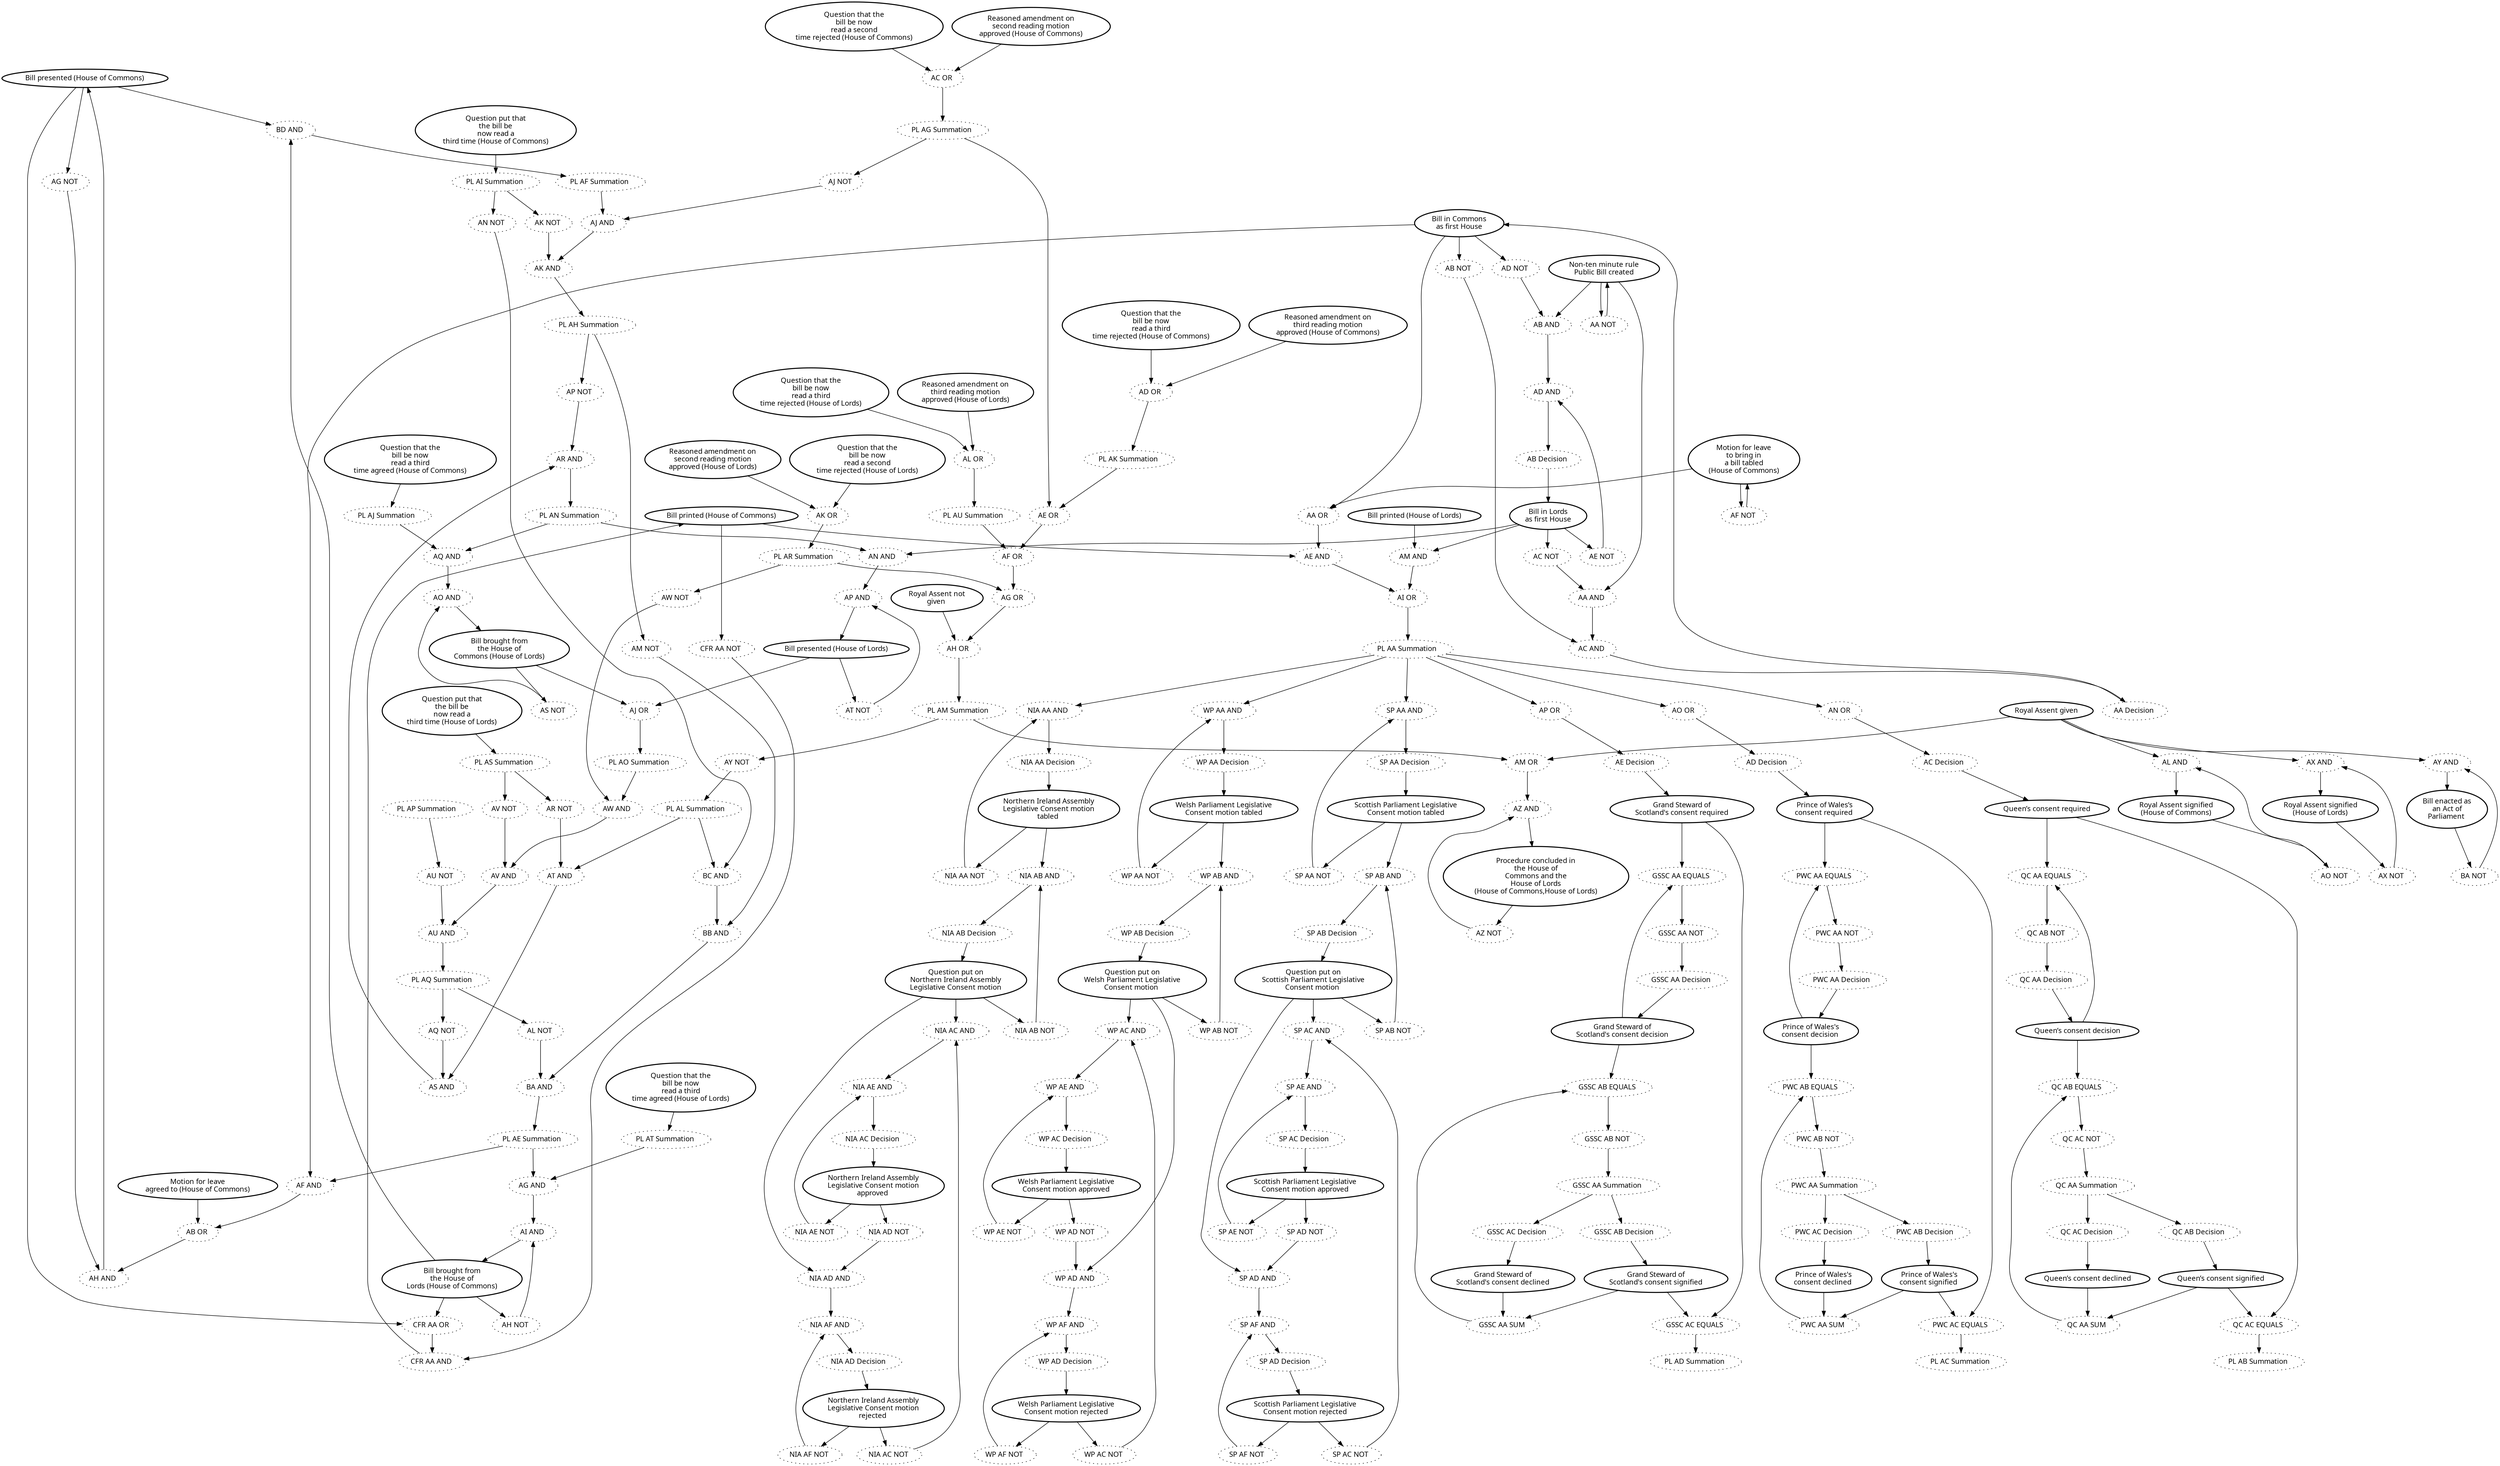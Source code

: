 digraph{graph[fontname="calibri"];node[fontname="calibri"];edge[fontname="calibri"];edge [style=solid, color=black];"1172"->"1173"[label=""];edge[style=solid, color=black];edge [style=solid, color=black];"1173"->"1185"[label=""];edge[style=solid, color=black];edge [style=solid, color=black];"1185"->"1189"[label=""];edge[style=solid, color=black];edge [style=solid, color=black];"1189"->"1179"[label=""];edge[style=solid, color=black];edge [style=solid, color=black];"1179"->"1173"[label=""];edge[style=solid, color=black];edge [style=solid, color=black];"1189"->"1174"[label=""];edge[style=solid, color=black];edge [style=solid, color=black];"1174"->"1186"[label=""];edge[style=solid, color=black];edge [style=solid, color=black];"1186"->"1190"[label=""];edge[style=solid, color=black];edge [style=solid, color=black];"1190"->"1180"[label=""];edge[style=solid, color=black];edge [style=solid, color=black];"1180"->"1174"[label=""];edge[style=solid, color=black];edge [style=solid, color=black];"1190"->"1175"[label=""];edge[style=solid, color=black];edge [style=solid, color=black];"1175"->"1177"[label=""];edge[style=solid, color=black];edge [style=solid, color=black];"1177"->"1187"[label=""];edge[style=solid, color=black];edge [style=solid, color=black];"1187"->"1191"[label=""];edge[style=solid, color=black];edge [style=solid, color=black];"1191"->"1183"[label=""];edge[style=solid, color=black];edge [style=solid, color=black];"1183"->"1177"[label=""];edge[style=solid, color=black];edge [style=solid, color=black];"1191"->"1182"[label=""];edge[style=solid, color=black];edge [style=solid, color=black];"1182"->"1176"[label=""];edge[style=solid, color=black];edge [style=solid, color=black];"1190"->"1176"[label=""];edge[style=solid, color=black];edge [style=solid, color=black];"1176"->"1178"[label=""];edge[style=solid, color=black];edge [style=solid, color=black];"1178"->"1188"[label=""];edge[style=solid, color=black];edge [style=solid, color=black];"1188"->"1192"[label=""];edge[style=solid, color=black];edge [style=solid, color=black];"1192"->"1184"[label=""];edge[style=solid, color=black];edge [style=solid, color=black];"1184"->"1178"[label=""];edge[style=solid, color=black];edge [style=solid, color=black];"1192"->"1181"[label=""];edge[style=solid, color=black];edge [style=solid, color=black];"1181"->"1175"[label=""];edge[style=solid, color=black];edge [style=solid, color=black];"1172"->"1207"[label=""];edge[style=solid, color=black];edge [style=solid, color=black];"1207"->"1197"[label=""];edge[style=solid, color=black];edge [style=solid, color=black];"1197"->"1193"[label=""];edge[style=solid, color=black];edge [style=solid, color=black];"1193"->"1201"[label=""];edge[style=solid, color=black];edge [style=solid, color=black];"1201"->"1207"[label=""];edge[style=solid, color=black];edge [style=solid, color=black];"1193"->"1208"[label=""];edge[style=solid, color=black];edge [style=solid, color=black];"1208"->"1198"[label=""];edge[style=solid, color=black];edge [style=solid, color=black];"1198"->"1194"[label=""];edge[style=solid, color=black];edge [style=solid, color=black];"1194"->"1202"[label=""];edge[style=solid, color=black];edge [style=solid, color=black];"1202"->"1208"[label=""];edge[style=solid, color=black];edge [style=solid, color=black];"1194"->"1209"[label=""];edge[style=solid, color=black];edge [style=solid, color=black];"1209"->"1211"[label=""];edge[style=solid, color=black];edge [style=solid, color=black];"1211"->"1199"[label=""];edge[style=solid, color=black];edge [style=solid, color=black];"1199"->"1195"[label=""];edge[style=solid, color=black];edge [style=solid, color=black];"1195"->"1205"[label=""];edge[style=solid, color=black];edge [style=solid, color=black];"1205"->"1211"[label=""];edge[style=solid, color=black];edge [style=solid, color=black];"1195"->"1204"[label=""];edge[style=solid, color=black];edge [style=solid, color=black];"1204"->"1210"[label=""];edge[style=solid, color=black];edge [style=solid, color=black];"1194"->"1210"[label=""];edge[style=solid, color=black];edge [style=solid, color=black];"1210"->"1212"[label=""];edge[style=solid, color=black];edge [style=solid, color=black];"1212"->"1200"[label=""];edge[style=solid, color=black];edge [style=solid, color=black];"1200"->"1196"[label=""];edge[style=solid, color=black];edge [style=solid, color=black];"1196"->"1206"[label=""];edge[style=solid, color=black];edge [style=solid, color=black];"1206"->"1212"[label=""];edge[style=solid, color=black];edge [style=solid, color=black];"1196"->"1203"[label=""];edge[style=solid, color=black];edge [style=solid, color=black];"1203"->"1209"[label=""];edge[style=solid, color=black];edge [style=solid, color=black];"1172"->"1217"[label=""];edge[style=solid, color=black];edge [style=solid, color=black];"1229"->"1213"[label=""];edge[style=solid, color=black];edge [style=solid, color=black];"1213"->"1223"[label=""];edge[style=solid, color=black];edge [style=solid, color=black];"1223"->"1217"[label=""];edge[style=solid, color=black];edge [style=solid, color=black];"1213"->"1218"[label=""];edge[style=solid, color=black];edge [style=solid, color=black];"1218"->"1230"[label=""];edge[style=solid, color=black];edge [style=solid, color=black];"1230"->"1214"[label=""];edge[style=solid, color=black];edge [style=solid, color=black];"1214"->"1224"[label=""];edge[style=solid, color=black];edge [style=solid, color=black];"1224"->"1218"[label=""];edge[style=solid, color=black];edge [style=solid, color=black];"1214"->"1219"[label=""];edge[style=solid, color=black];edge [style=solid, color=black];"1219"->"1221"[label=""];edge[style=solid, color=black];edge [style=solid, color=black];"1221"->"1231"[label=""];edge[style=solid, color=black];edge [style=solid, color=black];"1231"->"1215"[label=""];edge[style=solid, color=black];edge [style=solid, color=black];"1215"->"1227"[label=""];edge[style=solid, color=black];edge [style=solid, color=black];"1227"->"1221"[label=""];edge[style=solid, color=black];edge [style=solid, color=black];"1215"->"1226"[label=""];edge[style=solid, color=black];edge [style=solid, color=black];"1226"->"1220"[label=""];edge[style=solid, color=black];edge [style=solid, color=black];"1214"->"1220"[label=""];edge[style=solid, color=black];edge [style=solid, color=black];"1220"->"1222"[label=""];edge[style=solid, color=black];edge [style=solid, color=black];"1222"->"1232"[label=""];edge[style=solid, color=black];edge [style=solid, color=black];"1232"->"1216"[label=""];edge[style=solid, color=black];edge [style=solid, color=black];"1216"->"1228"[label=""];edge[style=solid, color=black];edge [style=solid, color=black];"1228"->"1222"[label=""];edge[style=solid, color=black];edge [style=solid, color=black];"1216"->"1225"[label=""];edge[style=solid, color=black];edge [style=solid, color=black];"1225"->"1219"[label=""];edge[style=solid, color=black];edge [style=solid, color=black];"1217"->"1229"[label=""];edge[style=solid, color=black];edge [style=solid, color=black];"1233"->"1245"[label=""];edge[style=solid, color=black];edge [style=solid, color=black];"1234"->"1245"[label=""];edge[style=solid, color=black];edge [style=solid, color=black];"1245"->"1248"[label=""];edge[style=solid, color=black];edge [style=solid, color=black];"1248"->"1239"[label=""];edge[style=solid, color=black];edge [style=solid, color=black];"1239"->"1234"[label=""];edge[style=solid, color=black];edge [style=solid, color=black];"1234"->"1246"[label=""];edge[style=solid, color=black];edge [style=solid, color=black];"1246"->"1249"[label=""];edge[style=solid, color=black];edge [style=solid, color=black];"1249"->"1237"[label=""];edge[style=solid, color=black];edge [style=solid, color=black];"1237"->"1240"[label=""];edge[style=solid, color=black];edge [style=solid, color=black];"1237"->"1241"[label=""];edge[style=solid, color=black];edge [style=solid, color=black];"1241"->"1236"[label=""];edge[style=solid, color=black];edge [style=solid, color=black];"1236"->"1244"[label=""];edge[style=solid, color=black];edge [style=solid, color=black];"1240"->"1235"[label=""];edge[style=solid, color=black];edge [style=solid, color=black];"1235"->"1244"[label=""];edge[style=solid, color=black];edge [style=solid, color=black];"1244"->"1246"[label=""];edge[style=solid, color=black];edge [style=solid, color=black];"1233"->"1250"[label=""];edge[style=solid, color=black];edge [style=solid, color=black];"1235"->"1250"[label=""];edge[style=solid, color=black];edge [style=solid, color=black];"1250"->"1238"[label=""];edge[style=solid, color=black];edge [style=solid, color=black];"1262"->"1257"[label=""];edge[style=solid, color=black];edge [style=solid, color=black];"1257"->"1251"[label=""];edge[style=solid, color=black];edge [style=solid, color=black];"1251"->"1253"[label=""];edge[style=solid, color=black];edge [style=solid, color=black];"1253"->"1263"[label=""];edge[style=solid, color=black];edge [style=solid, color=black];"1263"->"1257"[label=""];edge[style=solid, color=black];edge [style=solid, color=black];"1263"->"1258"[label=""];edge[style=solid, color=black];edge [style=solid, color=black];"1258"->"1252"[label=""];edge[style=solid, color=black];edge [style=solid, color=black];"1252"->"1260"[label=""];edge[style=solid, color=black];edge [style=solid, color=black];"1260"->"1254"[label=""];edge[style=solid, color=black];edge [style=solid, color=black];"1260"->"1255"[label=""];edge[style=solid, color=black];edge [style=solid, color=black];"1255"->"1265"[label=""];edge[style=solid, color=black];edge [style=solid, color=black];"1265"->"1256"[label=""];edge[style=solid, color=black];edge [style=solid, color=black];"1256"->"1258"[label=""];edge[style=solid, color=black];edge [style=solid, color=black];"1254"->"1264"[label=""];edge[style=solid, color=black];edge [style=solid, color=black];"1264"->"1256"[label=""];edge[style=solid, color=black];edge [style=solid, color=black];"1262"->"1259"[label=""];edge[style=solid, color=black];edge [style=solid, color=black];"1264"->"1259"[label=""];edge[style=solid, color=black];edge [style=solid, color=black];"1259"->"1261"[label=""];edge[style=solid, color=black];edge [style=solid, color=black];"1277"->"1272"[label=""];edge[style=solid, color=black];edge [style=solid, color=black];"1272"->"1266"[label=""];edge[style=solid, color=black];edge [style=solid, color=black];"1266"->"1268"[label=""];edge[style=solid, color=black];edge [style=solid, color=black];"1268"->"1278"[label=""];edge[style=solid, color=black];edge [style=solid, color=black];"1278"->"1272"[label=""];edge[style=solid, color=black];edge [style=solid, color=black];"1278"->"1273"[label=""];edge[style=solid, color=black];edge [style=solid, color=black];"1273"->"1267"[label=""];edge[style=solid, color=black];edge [style=solid, color=black];"1267"->"1275"[label=""];edge[style=solid, color=black];edge [style=solid, color=black];"1275"->"1269"[label=""];edge[style=solid, color=black];edge [style=solid, color=black];"1275"->"1270"[label=""];edge[style=solid, color=black];edge [style=solid, color=black];"1270"->"1280"[label=""];edge[style=solid, color=black];edge [style=solid, color=black];"1280"->"1271"[label=""];edge[style=solid, color=black];edge [style=solid, color=black];"1271"->"1273"[label=""];edge[style=solid, color=black];edge [style=solid, color=black];"1269"->"1279"[label=""];edge[style=solid, color=black];edge [style=solid, color=black];"1279"->"1271"[label=""];edge[style=solid, color=black];edge [style=solid, color=black];"1277"->"1274"[label=""];edge[style=solid, color=black];edge [style=solid, color=black];"1279"->"1274"[label=""];edge[style=solid, color=black];edge [style=solid, color=black];"1274"->"1276"[label=""];edge[style=solid, color=black];edge [style=solid, color=black];"1352"->"1351"[label=""];edge[style=solid, color=black];edge [style=solid, color=black];"1353"->"1351"[label=""];edge[style=solid, color=black];edge [style=solid, color=black];"1351"->"1350"[label=""];edge[style=solid, color=black];edge [style=solid, color=black];"1350"->"1354"[label=""];edge[style=solid, color=black];edge [style=solid, color=black];"1354"->"1349"[label=""];edge[style=solid, color=black];edge [style=solid, color=black];"1349"->"1350"[label=""];edge[style=solid, color=black];edge [style=solid, color=black];"542"->"1355"[label=""];edge[style=solid, color=black];edge [style=solid, color=black];"1355"->"542"[label=""];edge[style=solid, color=black];edge [style=solid, color=black];"1355"->"538"[label=""];edge[style=solid, color=black];edge [style=solid, color=black];"1355"->"540"[label=""];edge[style=solid, color=black];edge [style=solid, color=black];"538"->"283"[label=""];edge[style=solid, color=black];edge [style=solid, color=black];"283"->"281"[label=""];edge[style=solid, color=black];edge [style=solid, color=black];"281"->"1356"[label=""];edge[style=solid, color=black];edge [style=solid, color=black];"1356"->"539"[label=""];edge[style=solid, color=black];edge [style=solid, color=black];"539"->"283"[label=""];edge[style=solid, color=black];edge [style=solid, color=black];"1356"->"284"[label=""];edge[style=solid, color=black];edge [style=solid, color=black];"284"->"540"[label=""];edge[style=solid, color=black];edge [style=solid, color=black];"540"->"287"[label=""];edge[style=solid, color=black];edge [style=solid, color=black];"287"->"293"[label=""];edge[style=solid, color=black];edge [style=solid, color=black];"293"->"1357"[label=""];edge[style=solid, color=black];edge [style=solid, color=black];"1357"->"289"[label=""];edge[style=solid, color=black];edge [style=solid, color=black];"289"->"287"[label=""];edge[style=solid, color=black];edge [style=solid, color=black];"1357"->"282"[label=""];edge[style=solid, color=black];edge [style=solid, color=black];"282"->"538"[label=""];edge[style=solid, color=black];edge [style=solid, color=black];"1356"->"296"[label=""];edge[style=solid, color=black];edge [style=solid, color=black];"1356"->"285"[label=""];edge[style=solid, color=black];edge [style=solid, color=black];"1358"->"292"[label=""];edge[style=solid, color=black];edge [style=solid, color=black];"292"->"1358"[label=""];edge[style=solid, color=black];edge [style=solid, color=black];"1358"->"285"[label=""];edge[style=solid, color=black];edge [style=solid, color=black];"285"->"288"[label=""];edge[style=solid, color=black];edge [style=solid, color=black];"1354"->"288"[label=""];edge[style=solid, color=black];edge [style=solid, color=black];"288"->"312"[label=""];edge[style=solid, color=black];edge [style=solid, color=black];"1357"->"326"[label=""];edge[style=solid, color=black];edge [style=solid, color=black];"1357"->"323"[label=""];edge[style=solid, color=black];edge [style=solid, color=black];"323"->"312"[label=""];edge[style=solid, color=black];edge [style=solid, color=black];"312"->"1172"[label=""];edge[style=solid, color=black];edge [style=solid, color=black];"1172"->"419"[label=""];edge[style=solid, color=black];edge [style=solid, color=black];"1172"->"418"[label=""];edge[style=solid, color=black];edge [style=solid, color=black];"1172"->"417"[label=""];edge[style=solid, color=black];edge [style=solid, color=black];"417"->"294"[label=""];edge[style=solid, color=black];edge [style=solid, color=black];"294"->"1233"[label=""];edge[style=solid, color=black];edge [style=solid, color=black];"418"->"298"[label=""];edge[style=solid, color=black];edge [style=solid, color=black];"298"->"1262"[label=""];edge[style=solid, color=black];edge [style=solid, color=black];"419"->"309"[label=""];edge[style=solid, color=black];edge [style=solid, color=black];"309"->"1277"[label=""];edge[style=solid, color=black];edge [style=solid, color=black];"1359"->"286"[label=""];edge[style=solid, color=black];edge [style=solid, color=black];"1364"->"291"[label=""];edge[style=solid, color=black];edge [style=solid, color=black];"1365"->"291"[label=""];edge[style=solid, color=black];edge [style=solid, color=black];"291"->"1338"[label=""];edge[style=solid, color=black];edge [style=solid, color=black];"1338"->"295"[label=""];edge[style=solid, color=black];edge [style=solid, color=black];"1363"->"1337"[label=""];edge[style=solid, color=black];edge [style=solid, color=black];"1337"->"329"[label=""];edge[style=solid, color=black];edge [style=solid, color=black];"1362"->"1336"[label=""];edge[style=solid, color=black];edge [style=solid, color=black];"1336"->"311"[label=""];edge[style=solid, color=black];edge [style=solid, color=black];"1336"->"325"[label=""];edge[style=solid, color=black];edge [style=solid, color=black];"325"->"341"[label=""];edge[style=solid, color=black];edge [style=solid, color=black];"1339"->"341"[label=""];edge[style=solid, color=black];edge [style=solid, color=black];"341"->"340"[label=""];edge[style=solid, color=black];edge [style=solid, color=black];"1360"->"290"[label=""];edge[style=solid, color=black];edge [style=solid, color=black];"1361"->"290"[label=""];edge[style=solid, color=black];edge [style=solid, color=black];"290"->"1334"[label=""];edge[style=solid, color=black];edge [style=solid, color=black];"1334"->"295"[label=""];edge[style=solid, color=black];edge [style=solid, color=black];"1334"->"308"[label=""];edge[style=solid, color=black];edge [style=solid, color=black];"308"->"310"[label=""];edge[style=solid, color=black];edge [style=solid, color=black];"1333"->"310"[label=""];edge[style=solid, color=black];edge [style=solid, color=black];"310"->"314"[label=""];edge[style=solid, color=black];edge [style=solid, color=black];"311"->"314"[label=""];edge[style=solid, color=black];edge [style=solid, color=black];"314"->"1335"[label=""];edge[style=solid, color=black];edge [style=solid, color=black];"1335"->"319"[label=""];edge[style=solid, color=black];edge [style=solid, color=black];"1335"->"405"[label=""];edge[style=solid, color=black];edge [style=solid, color=black];"1374"->"1346"[label=""];edge[style=solid, color=black];edge [style=solid, color=black];"1371"->"1347"[label=""];edge[style=solid, color=black];edge [style=solid, color=black];"1372"->"318"[label=""];edge[style=solid, color=black];edge [style=solid, color=black];"1373"->"318"[label=""];edge[style=solid, color=black];edge [style=solid, color=black];"318"->"1348"[label=""];edge[style=solid, color=black];edge [style=solid, color=black];"1348"->"302"[label=""];edge[style=solid, color=black];edge [style=solid, color=black];"1347"->"300"[label=""];edge[style=solid, color=black];edge [style=solid, color=black];"1346"->"407"[label=""];edge[style=solid, color=black];edge [style=solid, color=black];"1346"->"411"[label=""];edge[style=solid, color=black];edge [style=solid, color=black];"1375"->"317"[label=""];edge[style=solid, color=black];edge [style=solid, color=black];"1376"->"317"[label=""];edge[style=solid, color=black];edge [style=solid, color=black];"317"->"1345"[label=""];edge[style=solid, color=black];edge [style=solid, color=black];"1345"->"303"[label=""];edge[style=solid, color=black];edge [style=solid, color=black];"1345"->"412"[label=""];edge[style=solid, color=black];edge [style=solid, color=black];"412"->"335"[label=""];edge[style=solid, color=black];edge [style=solid, color=black];"411"->"334"[label=""];edge[style=solid, color=black];edge [style=solid, color=black];"1377"->"313"[label=""];edge[style=solid, color=black];edge [style=solid, color=black];"1378"->"313"[label=""];edge[style=solid, color=black];edge [style=solid, color=black];"313"->"1342"[label=""];edge[style=solid, color=black];edge [style=solid, color=black];"1342"->"335"[label=""];edge[style=solid, color=black];edge [style=solid, color=black];"335"->"334"[label=""];edge[style=solid, color=black];edge [style=solid, color=black];"334"->"333"[label=""];edge[style=solid, color=black];edge [style=solid, color=black];"1343"->"410"[label=""];edge[style=solid, color=black];edge [style=solid, color=black];"410"->"333"[label=""];edge[style=solid, color=black];edge [style=solid, color=black];"333"->"1344"[label=""];edge[style=solid, color=black];edge [style=solid, color=black];"1344"->"406"[label=""];edge[style=solid, color=black];edge [style=solid, color=black];"1344"->"316"[label=""];edge[style=solid, color=black];edge [style=solid, color=black];"319"->"340"[label=""];edge[style=solid, color=black];edge [style=solid, color=black];"340"->"339"[label=""];edge[style=solid, color=black];edge [style=solid, color=black];"316"->"339"[label=""];edge[style=solid, color=black];edge [style=solid, color=black];"339"->"1332"[label=""];edge[style=solid, color=black];edge [style=solid, color=black];"1332"->"296"[label=""];edge[style=solid, color=black];edge [style=solid, color=black];"1332"->"300"[label=""];edge[style=solid, color=black];edge [style=solid, color=black];"300"->"307"[label=""];edge[style=solid, color=black];edge [style=solid, color=black];"307"->"1353"[label=""];edge[style=solid, color=black];edge [style=solid, color=black];"1353"->"301"[label=""];edge[style=solid, color=black];edge [style=solid, color=black];"301"->"307"[label=""];edge[style=solid, color=black];edge [style=solid, color=black];"1353"->"343"[label=""];edge[style=solid, color=black];edge [style=solid, color=black];"296"->"286"[label=""];edge[style=solid, color=black];edge [style=solid, color=black];"286"->"305"[label=""];edge[style=solid, color=black];edge [style=solid, color=black];"305"->"1352"[label=""];edge[style=solid, color=black];edge [style=solid, color=black];"1352"->"297"[label=""];edge[style=solid, color=black];edge [style=solid, color=black];"297"->"305"[label=""];edge[style=solid, color=black];edge [style=solid, color=black];"1352"->"343"[label=""];edge[style=solid, color=black];edge [style=solid, color=black];"343"->"1333"[label=""];edge[style=solid, color=black];edge [style=solid, color=black];"1379"->"323"[label=""];edge[style=solid, color=black];edge [style=solid, color=black];"1341"->"326"[label=""];edge[style=solid, color=black];edge [style=solid, color=black];"326"->"299"[label=""];edge[style=solid, color=black];edge [style=solid, color=black];"299"->"1378"[label=""];edge[style=solid, color=black];edge [style=solid, color=black];"1378"->"409"[label=""];edge[style=solid, color=black];edge [style=solid, color=black];"409"->"299"[label=""];edge[style=solid, color=black];edge [style=solid, color=black];"1341"->"329"[label=""];edge[style=solid, color=black];edge [style=solid, color=black];"329"->"327"[label=""];edge[style=solid, color=black];edge [style=solid, color=black];"327"->"1377"[label=""];edge[style=solid, color=black];edge [style=solid, color=black];"1377"->"408"[label=""];edge[style=solid, color=black];edge [style=solid, color=black];"408"->"327"[label=""];edge[style=solid, color=black];edge [style=solid, color=black];"1340"->"322"[label=""];edge[style=solid, color=black];edge [style=solid, color=black];"1368"->"322"[label=""];edge[style=solid, color=black];edge [style=solid, color=black];"322"->"338"[label=""];edge[style=solid, color=black];edge [style=solid, color=black];"338"->"111"[label=""];edge[style=solid, color=black];edge [style=solid, color=black];"111"->"415"[label=""];edge[style=solid, color=black];edge [style=solid, color=black];"415"->"338"[label=""];edge[style=solid, color=black];edge [style=solid, color=black];"295"->"302"[label=""];edge[style=solid, color=black];edge [style=solid, color=black];"302"->"303"[label=""];edge[style=solid, color=black];edge [style=solid, color=black];"303"->"304"[label=""];edge[style=solid, color=black];edge [style=solid, color=black];"1367"->"304"[label=""];edge[style=solid, color=black];edge [style=solid, color=black];"304"->"1340"[label=""];edge[style=solid, color=black];edge [style=solid, color=black];"1340"->"414"[label=""];edge[style=solid, color=black];edge [style=solid, color=black];"414"->"1339"[label=""];edge[style=solid, color=black];edge [style=solid, color=black];"1339"->"332"[label=""];edge[style=solid, color=black];edge [style=solid, color=black];"407"->"332"[label=""];edge[style=solid, color=black];edge [style=solid, color=black];"332"->"331"[label=""];edge[style=solid, color=black];edge [style=solid, color=black];"406"->"331"[label=""];edge[style=solid, color=black];edge [style=solid, color=black];"331"->"330"[label=""];edge[style=solid, color=black];edge [style=solid, color=black];"405"->"330"[label=""];edge[style=solid, color=black];edge [style=solid, color=black];"330"->"1341"[label=""];edge[style=solid, color=black];edge [style=solid, color=black];"1368"->"315"[label=""];edge[style=solid, color=black];edge [style=solid, color=black];"315"->"1366"[label=""];edge[style=solid, color=black];edge [style=solid, color=black];"1366"->"328"[label=""];edge[style=solid, color=black];edge [style=solid, color=black];"328"->"315"[label=""];edge[style=solid, color=black];edge [style=solid, color=black];"336"->"1370"[label=""];edge[style=solid, color=black];edge [style=solid, color=black];"1370"->"413"[label=""];edge[style=solid, color=black];edge [style=solid, color=black];"413"->"336"[label=""];edge[style=solid, color=black];edge [style=solid, color=black];"1368"->"337"[label=""];edge[style=solid, color=black];edge [style=solid, color=black];"337"->"1369"[label=""];edge[style=solid, color=black];edge [style=solid, color=black];"1369"->"416"[label=""];edge[style=solid, color=black];edge [style=solid, color=black];"416"->"337"[label=""];edge[style=solid, color=black];edge [style=solid, color=black];"1368"->"336"[label=""];edge[style=solid, color=black];"1172" [label="PL AA Summation ", style=dotted];"1173" [label="NIA AA AND ", style=dotted];"1185" [label="NIA AA Decision ", style=dotted];"1189" [label="Northern Ireland Assembly\nLegislative Consent motion\ntabled ", style=bold];"1179" [label="NIA AA NOT ", style=dotted];"1174" [label="NIA AB AND ", style=dotted];"1186" [label="NIA AB Decision ", style=dotted];"1190" [label="Question put on\nNorthern Ireland Assembly\nLegislative Consent motion\n", style=bold];"1180" [label="NIA AB NOT ", style=dotted];"1175" [label="NIA AC AND ", style=dotted];"1177" [label="NIA AE AND ", style=dotted];"1187" [label="NIA AC Decision ", style=dotted];"1191" [label="Northern Ireland Assembly\nLegislative Consent motion\napproved ", style=bold];"1183" [label="NIA AE NOT ", style=dotted];"1182" [label="NIA AD NOT ", style=dotted];"1176" [label="NIA AD AND ", style=dotted];"1178" [label="NIA AF AND ", style=dotted];"1188" [label="NIA AD Decision ", style=dotted];"1192" [label="Northern Ireland Assembly\nLegislative Consent motion\nrejected ", style=bold];"1184" [label="NIA AF NOT ", style=dotted];"1181" [label="NIA AC NOT ", style=dotted];"1207" [label="WP AA AND ", style=dotted];"1197" [label="WP AA Decision ", style=dotted];"1193" [label="Welsh Parliament Legislative\nConsent motion tabled\n", style=bold];"1201" [label="WP AA NOT ", style=dotted];"1208" [label="WP AB AND ", style=dotted];"1198" [label="WP AB Decision ", style=dotted];"1194" [label="Question put on\nWelsh Parliament Legislative\nConsent motion ", style=bold];"1202" [label="WP AB NOT ", style=dotted];"1209" [label="WP AC AND ", style=dotted];"1211" [label="WP AE AND ", style=dotted];"1199" [label="WP AC Decision ", style=dotted];"1195" [label="Welsh Parliament Legislative\nConsent motion approved\n", style=bold];"1205" [label="WP AE NOT ", style=dotted];"1204" [label="WP AD NOT ", style=dotted];"1210" [label="WP AD AND ", style=dotted];"1212" [label="WP AF AND ", style=dotted];"1200" [label="WP AD Decision ", style=dotted];"1196" [label="Welsh Parliament Legislative\nConsent motion rejected\n", style=bold];"1206" [label="WP AF NOT ", style=dotted];"1203" [label="WP AC NOT ", style=dotted];"1229" [label="SP AA Decision ", style=dotted];"1213" [label="Scottish Parliament Legislative\nConsent motion tabled\n", style=bold];"1223" [label="SP AA NOT ", style=dotted];"1218" [label="SP AB AND ", style=dotted];"1230" [label="SP AB Decision ", style=dotted];"1214" [label="Question put on\nScottish Parliament Legislative\nConsent motion ", style=bold];"1224" [label="SP AB NOT ", style=dotted];"1219" [label="SP AC AND ", style=dotted];"1221" [label="SP AE AND ", style=dotted];"1231" [label="SP AC Decision ", style=dotted];"1215" [label="Scottish Parliament Legislative\nConsent motion approved\n", style=bold];"1227" [label="SP AE NOT ", style=dotted];"1226" [label="SP AD NOT ", style=dotted];"1220" [label="SP AD AND ", style=dotted];"1222" [label="SP AF AND ", style=dotted];"1232" [label="SP AD Decision ", style=dotted];"1216" [label="Scottish Parliament Legislative\nConsent motion rejected\n", style=bold];"1228" [label="SP AF NOT ", style=dotted];"1225" [label="SP AC NOT ", style=dotted];"1217" [label="SP AA AND ", style=dotted];"1233" [label="Queen’s consent required\n", style=bold];"1234" [label="Queen’s consent decision\n", style=bold];"1245" [label="QC AA EQUALS ", style=dotted];"1248" [label="QC AB NOT ", style=dotted];"1239" [label="QC AA Decision ", style=dotted];"1246" [label="QC AB EQUALS ", style=dotted];"1249" [label="QC AC NOT ", style=dotted];"1237" [label="QC AA Summation ", style=dotted];"1241" [label="QC AC Decision ", style=dotted];"1236" [label="Queen’s consent declined\n", style=bold];"1240" [label="QC AB Decision ", style=dotted];"1235" [label="Queen’s consent signified\n", style=bold];"1244" [label="QC AA SUM ", style=dotted];"1250" [label="QC AC EQUALS ", style=dotted];"1262" [label="Prince of Wales’s\nconsent required ", style=bold];"1257" [label="PWC AA EQUALS ", style=dotted];"1251" [label="PWC AA NOT ", style=dotted];"1253" [label="PWC AA Decision ", style=dotted];"1263" [label="Prince of Wales's\nconsent decision ", style=bold];"1258" [label="PWC AB EQUALS ", style=dotted];"1252" [label="PWC AB NOT ", style=dotted];"1260" [label="PWC AA Summation ", style=dotted];"1255" [label="PWC AC Decision ", style=dotted];"1265" [label="Prince of Wales's\nconsent declined ", style=bold];"1256" [label="PWC AA SUM ", style=dotted];"1254" [label="PWC AB Decision ", style=dotted];"1264" [label="Prince of Wales's\nconsent signified ", style=bold];"1259" [label="PWC AC EQUALS ", style=dotted];"1277" [label="Grand Steward of\nScotland's consent required\n", style=bold];"1272" [label="GSSC AA EQUALS ", style=dotted];"1266" [label="GSSC AA NOT ", style=dotted];"1268" [label="GSSC AA Decision ", style=dotted];"1278" [label="Grand Steward of\nScotland's consent decision\n", style=bold];"1273" [label="GSSC AB EQUALS ", style=dotted];"1267" [label="GSSC AB NOT ", style=dotted];"1275" [label="GSSC AA Summation ", style=dotted];"1270" [label="GSSC AC Decision ", style=dotted];"1280" [label="Grand Steward of\nScotland's consent declined\n", style=bold];"1271" [label="GSSC AA SUM ", style=dotted];"1269" [label="GSSC AB Decision ", style=dotted];"1279" [label="Grand Steward of\nScotland's consent signified\n", style=bold];"1274" [label="GSSC AC EQUALS ", style=dotted];"1352" [label="Bill presented (House of Commons)", style=bold];"1353" [label="Bill brought from\nthe House of\nLords (House of Commons)", style=bold];"1351" [label="CFR AA OR ", style=dotted];"1350" [label="CFR AA AND ", style=dotted];"1354" [label="Bill printed (House of Commons)", style=bold];"1349" [label="CFR AA NOT ", style=dotted];"542" [label="AA NOT ", style=dotted];"1355" [label="Non-ten minute rule\nPublic Bill created\n", style=bold];"538" [label="AA AND ", style=dotted];"283" [label="AC AND ", style=dotted];"281" [label="AA Decision ", style=dotted];"1356" [label="Bill in Commons\nas first House\n", style=bold];"539" [label="AB NOT ", style=dotted];"284" [label="AD NOT ", style=dotted];"540" [label="AB AND ", style=dotted];"287" [label="AD AND ", style=dotted];"293" [label="AB Decision ", style=dotted];"1357" [label="Bill in Lords\nas first House\n", style=bold];"289" [label="AE NOT ", style=dotted];"282" [label="AC NOT ", style=dotted];"1358" [label="Motion for leave\nto bring in\na bill tabled\n(House of Commons)", style=bold];"292" [label="AF NOT ", style=dotted];"285" [label="AA OR ", style=dotted];"288" [label="AE AND ", style=dotted];"323" [label="AM AND ", style=dotted];"312" [label="AI OR ", style=dotted];"417" [label="AN OR ", style=dotted];"294" [label="AC Decision ", style=dotted];"418" [label="AO OR ", style=dotted];"298" [label="AD Decision ", style=dotted];"419" [label="AP OR ", style=dotted];"309" [label="AE Decision ", style=dotted];"1359" [label="Motion for leave\nagreed to (House of Commons)", style=bold];"1364" [label="Question that the\nbill be now\nread a third\ntime rejected (House of Commons)", style=bold];"1365" [label="Reasoned amendment on\nthird reading motion\napproved (House of Commons)", style=bold];"291" [label="AD OR ", style=dotted];"1338" [label="PL AK Summation ", style=dotted];"1363" [label="Question that the\nbill be now\nread a third\ntime agreed (House of Commons)", style=bold];"1337" [label="PL AJ Summation ", style=dotted];"1362" [label="Question put that\nthe bill be\nnow read a\nthird time (House of Commons)", style=bold];"1336" [label="PL AI Summation ", style=dotted];"325" [label="AN NOT ", style=dotted];"1339" [label="PL AL Summation ", style=dotted];"341" [label="BC AND ", style=dotted];"1360" [label="Question that the\nbill be now\nread a second\ntime rejected (House of Commons)", style=bold];"1361" [label="Reasoned amendment on\nsecond reading motion\napproved (House of Commons)", style=bold];"290" [label="AC OR ", style=dotted];"1334" [label="PL AG Summation ", style=dotted];"308" [label="AJ NOT ", style=dotted];"1333" [label="PL AF Summation ", style=dotted];"310" [label="AJ AND ", style=dotted];"311" [label="AK NOT ", style=dotted];"314" [label="AK AND ", style=dotted];"1335" [label="PL AH Summation ", style=dotted];"1374" [label="Question put that\nthe bill be\nnow read a\nthird time (House of Lords)", style=bold];"1371" [label="Question that the\nbill be now\nread a third\ntime agreed (House of Lords)", style=bold];"1372" [label="Reasoned amendment on\nthird reading motion\napproved (House of Lords)", style=bold];"1373" [label="Question that the\nbill be now\nread a third\ntime rejected (House of Lords)", style=bold];"318" [label="AL OR ", style=dotted];"1348" [label="PL AU Summation ", style=dotted];"1347" [label="PL AT Summation ", style=dotted];"1346" [label="PL AS Summation ", style=dotted];"1375" [label="Question that the\nbill be now\nread a second\ntime rejected (House of Lords)", style=bold];"1376" [label="Reasoned amendment on\nsecond reading motion\napproved (House of Lords)", style=bold];"317" [label="AK OR ", style=dotted];"1345" [label="PL AR Summation ", style=dotted];"412" [label="AW NOT ", style=dotted];"411" [label="AV NOT ", style=dotted];"1377" [label="Bill brought from\nthe House of\nCommons (House of Lords)", style=bold];"1378" [label="Bill presented (House of Lords)", style=bold];"313" [label="AJ OR ", style=dotted];"1342" [label="PL AO Summation ", style=dotted];"335" [label="AW AND ", style=dotted];"334" [label="AV AND ", style=dotted];"1343" [label="PL AP Summation ", style=dotted];"410" [label="AU NOT ", style=dotted];"333" [label="AU AND ", style=dotted];"1344" [label="PL AQ Summation ", style=dotted];"319" [label="AM NOT ", style=dotted];"340" [label="BB AND ", style=dotted];"316" [label="AL NOT ", style=dotted];"339" [label="BA AND ", style=dotted];"1332" [label="PL AE Summation ", style=dotted];"300" [label="AG AND ", style=dotted];"307" [label="AI AND ", style=dotted];"301" [label="AH NOT ", style=dotted];"296" [label="AF AND ", style=dotted];"286" [label="AB OR ", style=dotted];"305" [label="AH AND ", style=dotted];"297" [label="AG NOT ", style=dotted];"343" [label="BD AND ", style=dotted];"1379" [label="Bill printed (House of Lords)", style=bold];"1341" [label="PL AN Summation ", style=dotted];"326" [label="AN AND ", style=dotted];"299" [label="AP AND ", style=dotted];"409" [label="AT NOT ", style=dotted];"329" [label="AQ AND ", style=dotted];"327" [label="AO AND ", style=dotted];"408" [label="AS NOT ", style=dotted];"1340" [label="PL AM Summation ", style=dotted];"1368" [label="Royal Assent given\n", style=bold];"322" [label="AM OR ", style=dotted];"338" [label="AZ AND ", style=dotted];"111" [label="Procedure concluded in\nthe House of\nCommons and the\nHouse of Lords\n(House of Commons,House of Lords)", style=bold];"415" [label="AZ NOT ", style=dotted];"295" [label="AE OR ", style=dotted];"302" [label="AF OR ", style=dotted];"303" [label="AG OR ", style=dotted];"1367" [label="Royal Assent not\ngiven ", style=bold];"304" [label="AH OR ", style=dotted];"414" [label="AY NOT ", style=dotted];"407" [label="AR NOT ", style=dotted];"332" [label="AT AND ", style=dotted];"406" [label="AQ NOT ", style=dotted];"331" [label="AS AND ", style=dotted];"405" [label="AP NOT ", style=dotted];"330" [label="AR AND ", style=dotted];"315" [label="AL AND ", style=dotted];"1366" [label="Royal Assent signified\n(House of Commons)", style=bold];"328" [label="AO NOT ", style=dotted];"336" [label="AX AND ", style=dotted];"1370" [label="Royal Assent signified\n(House of Lords)", style=bold];"413" [label="AX NOT ", style=dotted];"337" [label="AY AND ", style=dotted];"1369" [label="Bill enacted as\nan Act of\nParliament ", style=bold];"416" [label="BA NOT ", style=dotted];"1238" [label="PL AB Summation ", style=dotted];"1261" [label="PL AC Summation ", style=dotted];"1276" [label="PL AD Summation ", style=dotted];}